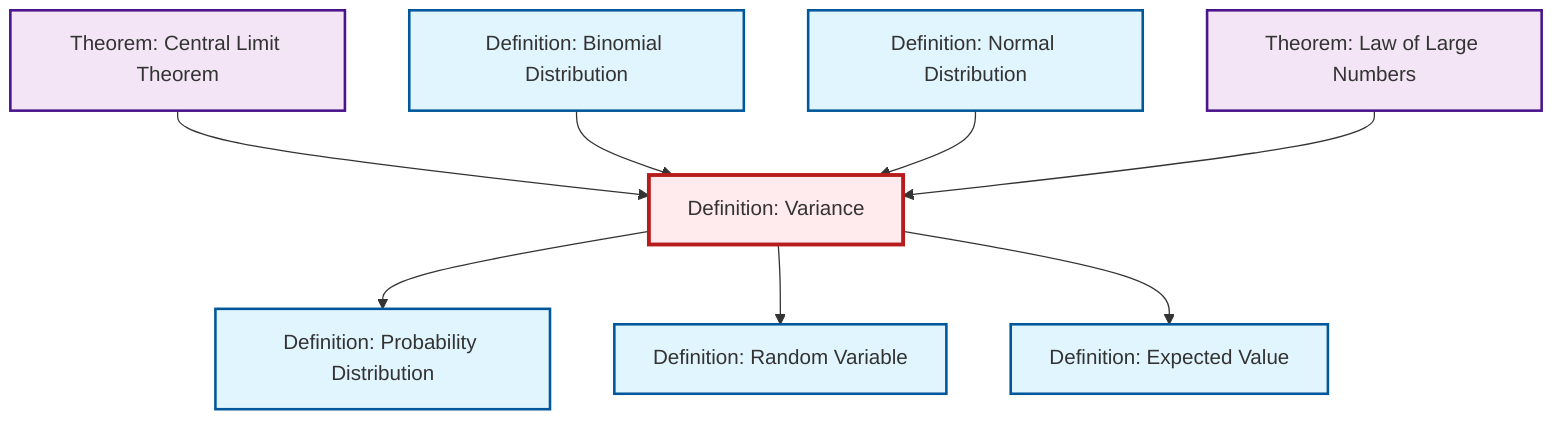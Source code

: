 graph TD
    classDef definition fill:#e1f5fe,stroke:#01579b,stroke-width:2px
    classDef theorem fill:#f3e5f5,stroke:#4a148c,stroke-width:2px
    classDef axiom fill:#fff3e0,stroke:#e65100,stroke-width:2px
    classDef example fill:#e8f5e9,stroke:#1b5e20,stroke-width:2px
    classDef current fill:#ffebee,stroke:#b71c1c,stroke-width:3px
    def-binomial-distribution["Definition: Binomial Distribution"]:::definition
    def-normal-distribution["Definition: Normal Distribution"]:::definition
    def-probability-distribution["Definition: Probability Distribution"]:::definition
    def-variance["Definition: Variance"]:::definition
    thm-central-limit["Theorem: Central Limit Theorem"]:::theorem
    def-random-variable["Definition: Random Variable"]:::definition
    def-expectation["Definition: Expected Value"]:::definition
    thm-law-of-large-numbers["Theorem: Law of Large Numbers"]:::theorem
    thm-central-limit --> def-variance
    def-binomial-distribution --> def-variance
    def-variance --> def-probability-distribution
    def-normal-distribution --> def-variance
    def-variance --> def-random-variable
    def-variance --> def-expectation
    thm-law-of-large-numbers --> def-variance
    class def-variance current